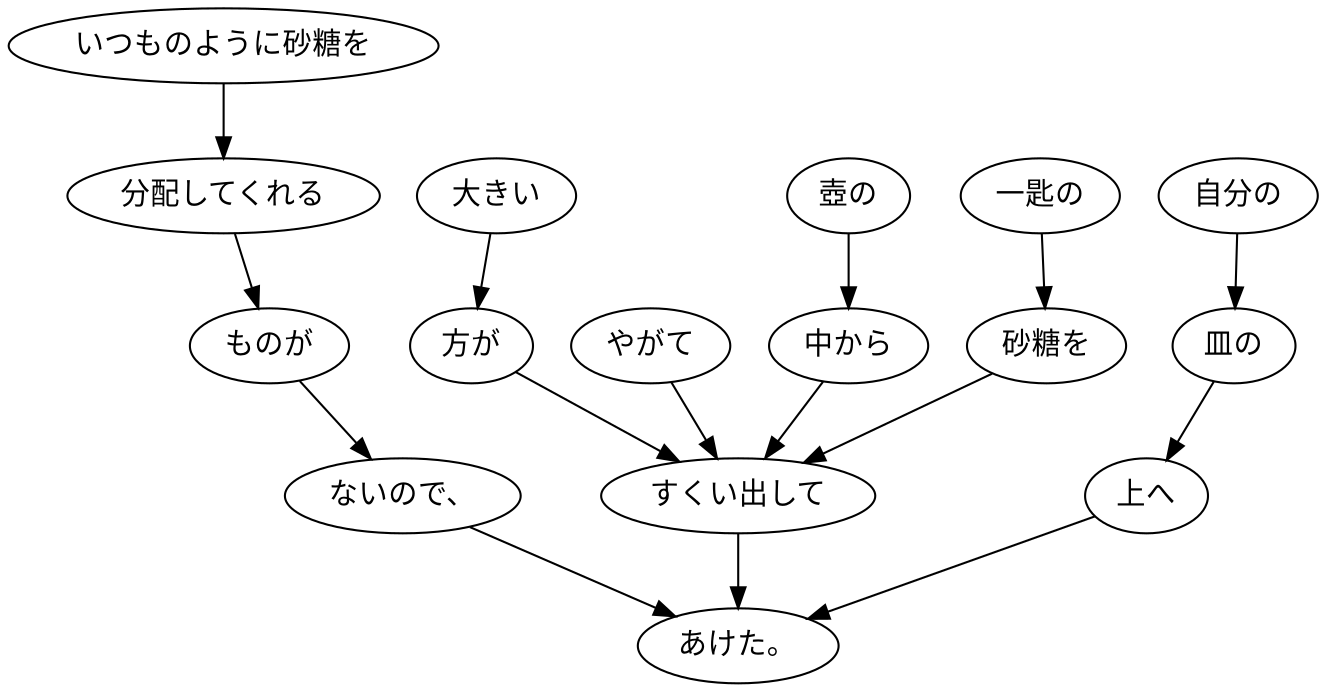 digraph graph445 {
	node0 [label="いつものように砂糖を"];
	node1 [label="分配してくれる"];
	node2 [label="ものが"];
	node3 [label="ないので、"];
	node4 [label="大きい"];
	node5 [label="方が"];
	node6 [label="やがて"];
	node7 [label="壺の"];
	node8 [label="中から"];
	node9 [label="一匙の"];
	node10 [label="砂糖を"];
	node11 [label="すくい出して"];
	node12 [label="自分の"];
	node13 [label="皿の"];
	node14 [label="上へ"];
	node15 [label="あけた。"];
	node0 -> node1;
	node1 -> node2;
	node2 -> node3;
	node3 -> node15;
	node4 -> node5;
	node5 -> node11;
	node6 -> node11;
	node7 -> node8;
	node8 -> node11;
	node9 -> node10;
	node10 -> node11;
	node11 -> node15;
	node12 -> node13;
	node13 -> node14;
	node14 -> node15;
}
